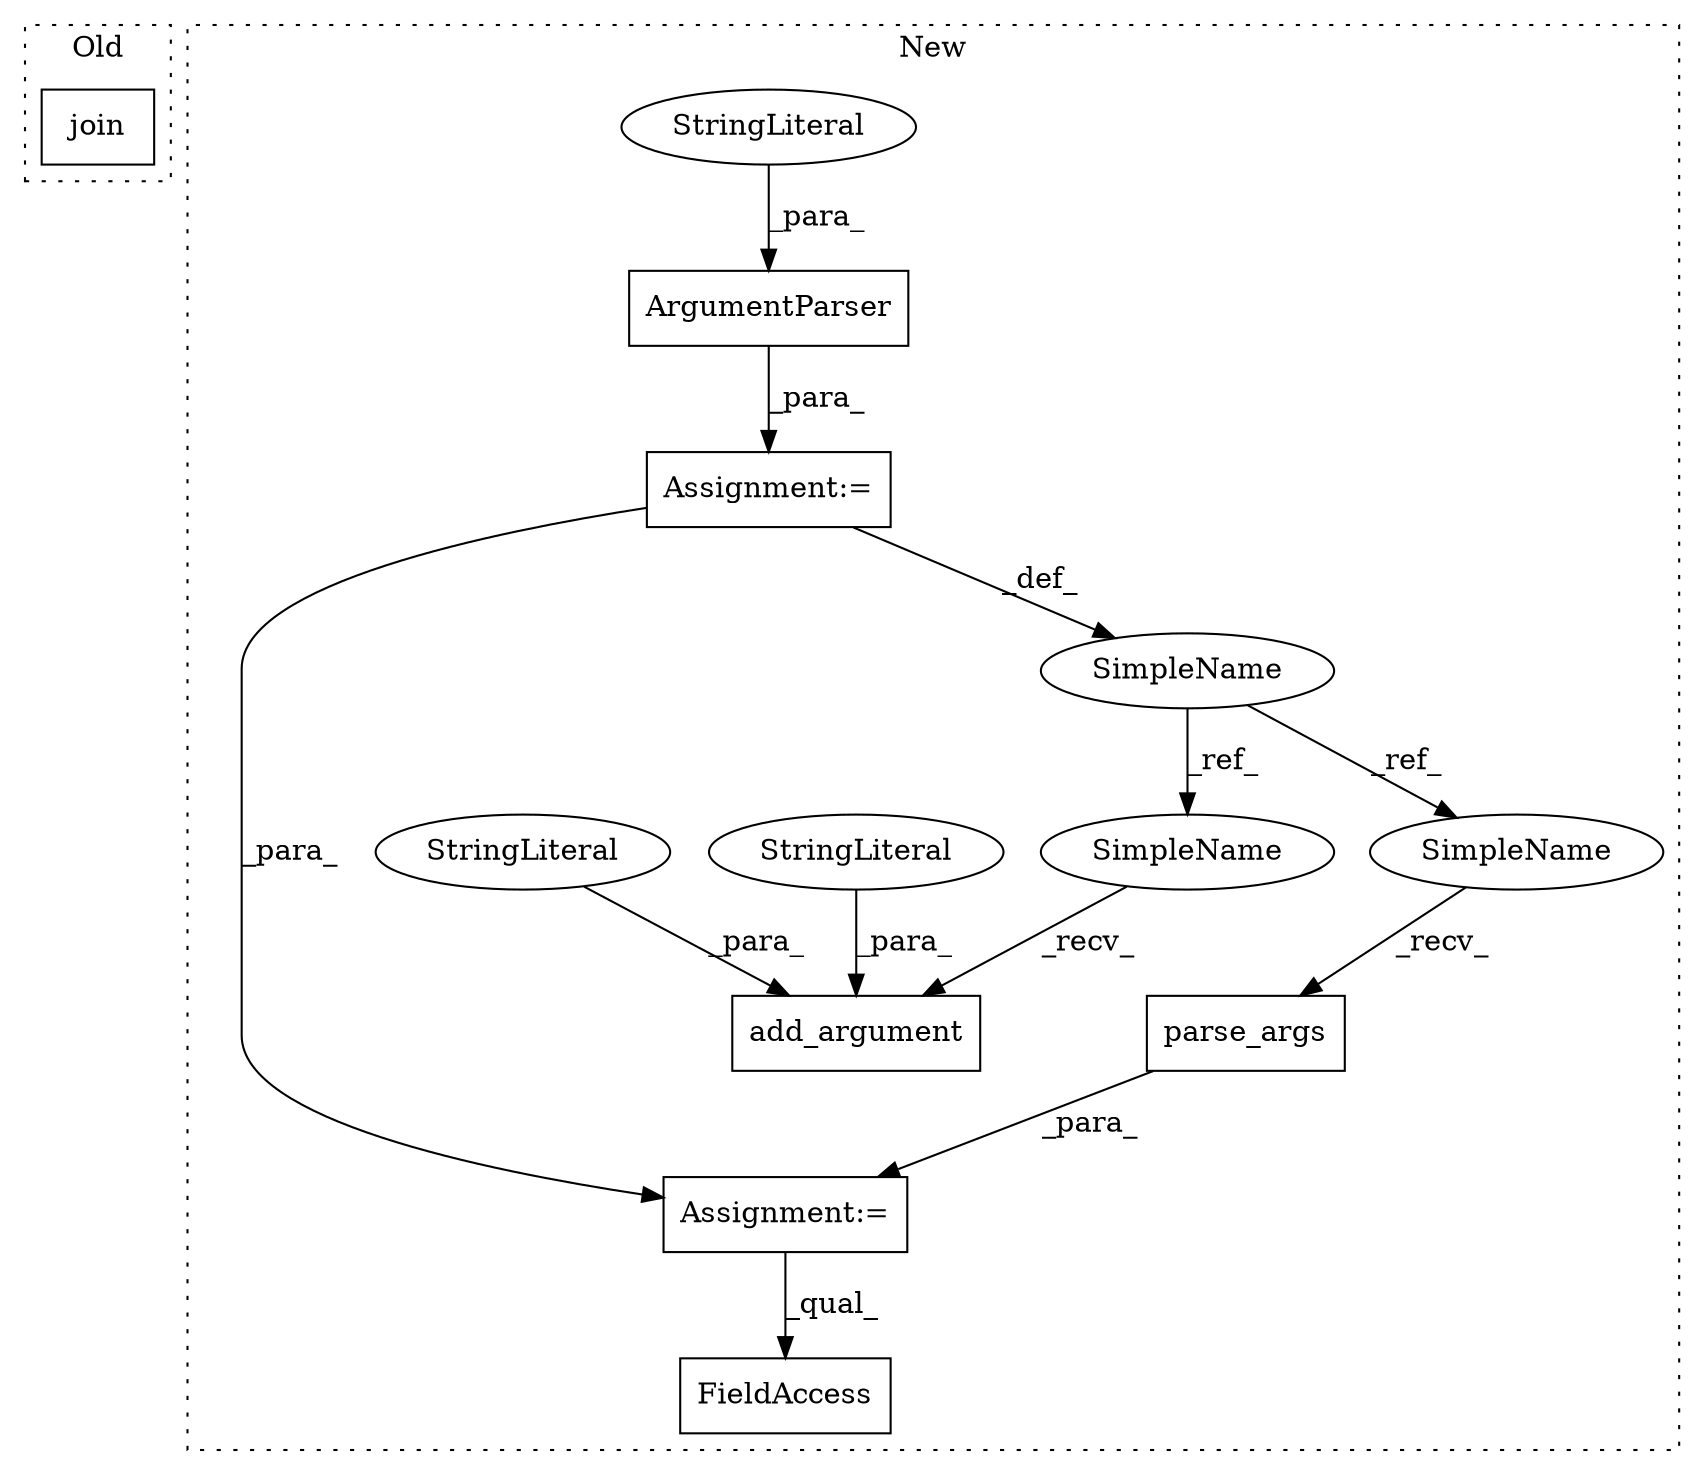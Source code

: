 digraph G {
subgraph cluster0 {
1 [label="join" a="32" s="1776,1815" l="5,1" shape="box"];
label = "Old";
style="dotted";
}
subgraph cluster1 {
2 [label="parse_args" a="32" s="4717" l="12" shape="box"];
3 [label="Assignment:=" a="7" s="4356" l="1" shape="box"];
4 [label="Assignment:=" a="7" s="4709" l="1" shape="box"];
5 [label="FieldAccess" a="22" s="5020" l="11" shape="box"];
6 [label="SimpleName" a="42" s="4350" l="6" shape="ellipse"];
7 [label="add_argument" a="32" s="4554,4648" l="13,1" shape="box"];
8 [label="StringLiteral" a="45" s="4597" l="51" shape="ellipse"];
9 [label="ArgumentParser" a="32" s="4366,4414" l="15,1" shape="box"];
10 [label="StringLiteral" a="45" s="4381" l="33" shape="ellipse"];
11 [label="StringLiteral" a="45" s="4567" l="16" shape="ellipse"];
12 [label="SimpleName" a="42" s="4710" l="6" shape="ellipse"];
13 [label="SimpleName" a="42" s="4547" l="6" shape="ellipse"];
label = "New";
style="dotted";
}
2 -> 4 [label="_para_"];
3 -> 4 [label="_para_"];
3 -> 6 [label="_def_"];
4 -> 5 [label="_qual_"];
6 -> 12 [label="_ref_"];
6 -> 13 [label="_ref_"];
8 -> 7 [label="_para_"];
9 -> 3 [label="_para_"];
10 -> 9 [label="_para_"];
11 -> 7 [label="_para_"];
12 -> 2 [label="_recv_"];
13 -> 7 [label="_recv_"];
}
